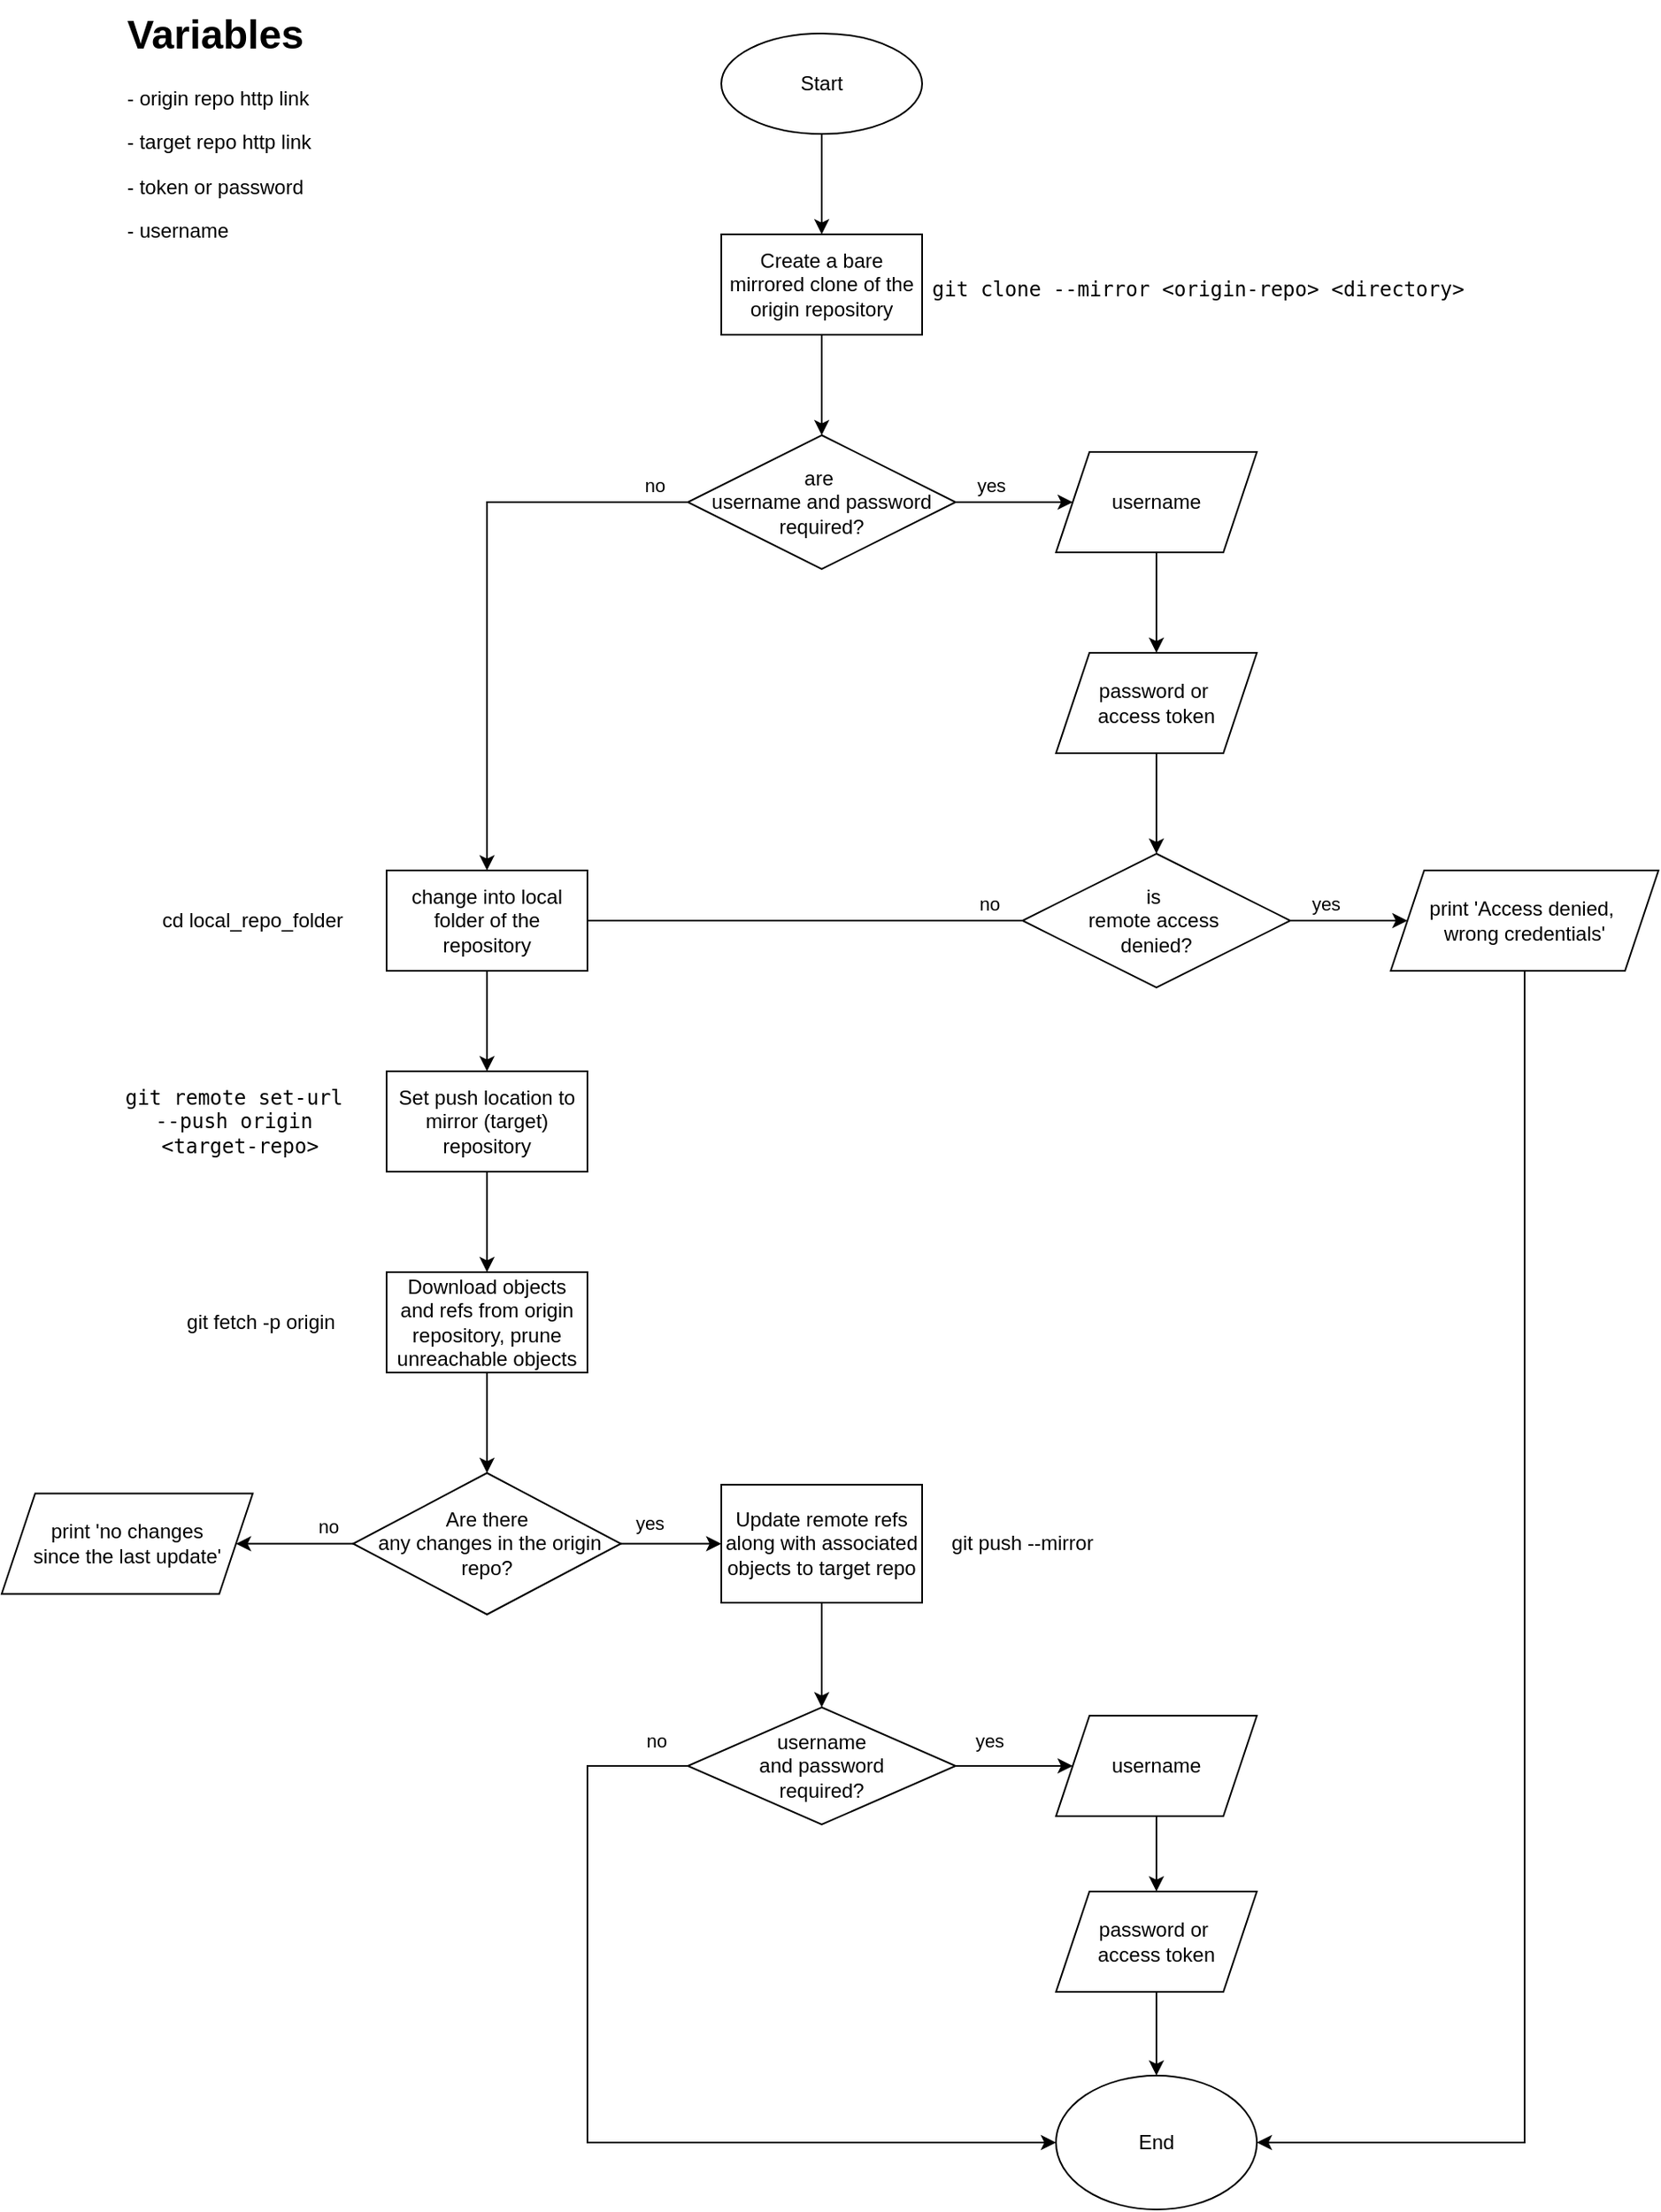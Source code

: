 <mxfile version="27.1.4">
  <diagram name="Page-1" id="1obYR7CRznuvn3wxZ2J3">
    <mxGraphModel dx="441" dy="853" grid="1" gridSize="10" guides="1" tooltips="1" connect="1" arrows="1" fold="1" page="1" pageScale="1" pageWidth="850" pageHeight="1100" math="0" shadow="0">
      <root>
        <mxCell id="0" />
        <mxCell id="1" parent="0" />
        <mxCell id="v1fekIy8P3kQK3e0y9ms-58" value="" style="edgeStyle=orthogonalEdgeStyle;rounded=0;orthogonalLoop=1;jettySize=auto;html=1;" edge="1" parent="1" source="v1fekIy8P3kQK3e0y9ms-1" target="v1fekIy8P3kQK3e0y9ms-57">
          <mxGeometry relative="1" as="geometry" />
        </mxCell>
        <mxCell id="v1fekIy8P3kQK3e0y9ms-1" value="Start" style="ellipse;whiteSpace=wrap;html=1;" vertex="1" parent="1">
          <mxGeometry x="1460" y="40" width="120" height="60" as="geometry" />
        </mxCell>
        <mxCell id="v1fekIy8P3kQK3e0y9ms-6" style="edgeStyle=orthogonalEdgeStyle;rounded=0;orthogonalLoop=1;jettySize=auto;html=1;entryX=0.5;entryY=0;entryDx=0;entryDy=0;" edge="1" parent="1" source="v1fekIy8P3kQK3e0y9ms-7" target="v1fekIy8P3kQK3e0y9ms-32">
          <mxGeometry relative="1" as="geometry" />
        </mxCell>
        <mxCell id="v1fekIy8P3kQK3e0y9ms-7" value="Download objects and refs from origin repository, prune unreachable objects" style="rounded=0;whiteSpace=wrap;html=1;" vertex="1" parent="1">
          <mxGeometry x="1260" y="780" width="120" height="60" as="geometry" />
        </mxCell>
        <mxCell id="v1fekIy8P3kQK3e0y9ms-70" value="" style="edgeStyle=orthogonalEdgeStyle;rounded=0;orthogonalLoop=1;jettySize=auto;html=1;" edge="1" parent="1" source="v1fekIy8P3kQK3e0y9ms-12" target="v1fekIy8P3kQK3e0y9ms-14">
          <mxGeometry relative="1" as="geometry" />
        </mxCell>
        <mxCell id="v1fekIy8P3kQK3e0y9ms-12" value="username" style="shape=parallelogram;perimeter=parallelogramPerimeter;whiteSpace=wrap;html=1;fixedSize=1;" vertex="1" parent="1">
          <mxGeometry x="1660" y="290" width="120" height="60" as="geometry" />
        </mxCell>
        <mxCell id="v1fekIy8P3kQK3e0y9ms-71" value="" style="edgeStyle=orthogonalEdgeStyle;rounded=0;orthogonalLoop=1;jettySize=auto;html=1;" edge="1" parent="1" source="v1fekIy8P3kQK3e0y9ms-14" target="v1fekIy8P3kQK3e0y9ms-19">
          <mxGeometry relative="1" as="geometry" />
        </mxCell>
        <mxCell id="v1fekIy8P3kQK3e0y9ms-14" value="&lt;div&gt;password or&amp;nbsp;&lt;/div&gt;&lt;div&gt;access token&lt;/div&gt;" style="shape=parallelogram;perimeter=parallelogramPerimeter;whiteSpace=wrap;html=1;fixedSize=1;" vertex="1" parent="1">
          <mxGeometry x="1660" y="410" width="120" height="60" as="geometry" />
        </mxCell>
        <mxCell id="v1fekIy8P3kQK3e0y9ms-15" value="" style="edgeStyle=orthogonalEdgeStyle;rounded=0;orthogonalLoop=1;jettySize=auto;html=1;exitX=1;exitY=0.5;exitDx=0;exitDy=0;" edge="1" parent="1" source="v1fekIy8P3kQK3e0y9ms-19" target="v1fekIy8P3kQK3e0y9ms-25">
          <mxGeometry relative="1" as="geometry" />
        </mxCell>
        <mxCell id="v1fekIy8P3kQK3e0y9ms-16" value="yes" style="edgeLabel;html=1;align=center;verticalAlign=middle;resizable=0;points=[];" vertex="1" connectable="0" parent="v1fekIy8P3kQK3e0y9ms-15">
          <mxGeometry x="0.265" y="1" relative="1" as="geometry">
            <mxPoint x="-24" y="-9" as="offset" />
          </mxGeometry>
        </mxCell>
        <mxCell id="v1fekIy8P3kQK3e0y9ms-17" style="edgeStyle=orthogonalEdgeStyle;rounded=0;orthogonalLoop=1;jettySize=auto;html=1;exitX=0;exitY=0.5;exitDx=0;exitDy=0;entryX=0.75;entryY=1;entryDx=0;entryDy=0;" edge="1" parent="1" source="v1fekIy8P3kQK3e0y9ms-19" target="v1fekIy8P3kQK3e0y9ms-41">
          <mxGeometry relative="1" as="geometry">
            <Array as="points">
              <mxPoint x="1350" y="570" />
            </Array>
          </mxGeometry>
        </mxCell>
        <mxCell id="v1fekIy8P3kQK3e0y9ms-18" value="no" style="edgeLabel;html=1;align=center;verticalAlign=middle;resizable=0;points=[];" vertex="1" connectable="0" parent="v1fekIy8P3kQK3e0y9ms-17">
          <mxGeometry x="-0.154" y="-2" relative="1" as="geometry">
            <mxPoint x="115" y="-8" as="offset" />
          </mxGeometry>
        </mxCell>
        <mxCell id="v1fekIy8P3kQK3e0y9ms-19" value="&lt;div&gt;is&amp;nbsp;&lt;/div&gt;&lt;div&gt;remote access&amp;nbsp;&lt;/div&gt;&lt;div&gt;denied?&lt;/div&gt;" style="rhombus;whiteSpace=wrap;html=1;" vertex="1" parent="1">
          <mxGeometry x="1640" y="530" width="160" height="80" as="geometry" />
        </mxCell>
        <mxCell id="v1fekIy8P3kQK3e0y9ms-20" style="edgeStyle=orthogonalEdgeStyle;rounded=0;orthogonalLoop=1;jettySize=auto;html=1;exitX=1;exitY=0.5;exitDx=0;exitDy=0;entryX=0;entryY=0.5;entryDx=0;entryDy=0;" edge="1" parent="1" source="v1fekIy8P3kQK3e0y9ms-24" target="v1fekIy8P3kQK3e0y9ms-12">
          <mxGeometry relative="1" as="geometry">
            <Array as="points">
              <mxPoint x="1670" y="320" />
              <mxPoint x="1670" y="320" />
            </Array>
          </mxGeometry>
        </mxCell>
        <mxCell id="v1fekIy8P3kQK3e0y9ms-21" value="yes" style="edgeLabel;html=1;align=center;verticalAlign=middle;resizable=0;points=[];" vertex="1" connectable="0" parent="v1fekIy8P3kQK3e0y9ms-20">
          <mxGeometry x="0.183" y="-1" relative="1" as="geometry">
            <mxPoint x="-21" y="-11" as="offset" />
          </mxGeometry>
        </mxCell>
        <mxCell id="v1fekIy8P3kQK3e0y9ms-68" value="" style="edgeStyle=orthogonalEdgeStyle;rounded=0;orthogonalLoop=1;jettySize=auto;html=1;" edge="1" parent="1" source="v1fekIy8P3kQK3e0y9ms-24" target="v1fekIy8P3kQK3e0y9ms-41">
          <mxGeometry relative="1" as="geometry" />
        </mxCell>
        <mxCell id="v1fekIy8P3kQK3e0y9ms-69" value="&lt;div&gt;no&lt;/div&gt;" style="edgeLabel;html=1;align=center;verticalAlign=middle;resizable=0;points=[];" vertex="1" connectable="0" parent="v1fekIy8P3kQK3e0y9ms-68">
          <mxGeometry x="-0.262" y="-1" relative="1" as="geometry">
            <mxPoint x="101" y="-16" as="offset" />
          </mxGeometry>
        </mxCell>
        <mxCell id="v1fekIy8P3kQK3e0y9ms-24" value="&lt;div&gt;are&amp;nbsp;&lt;/div&gt;&lt;div&gt;username and password required?&lt;/div&gt;" style="rhombus;whiteSpace=wrap;html=1;" vertex="1" parent="1">
          <mxGeometry x="1440" y="280" width="160" height="80" as="geometry" />
        </mxCell>
        <mxCell id="v1fekIy8P3kQK3e0y9ms-72" style="edgeStyle=orthogonalEdgeStyle;rounded=0;orthogonalLoop=1;jettySize=auto;html=1;entryX=1;entryY=0.5;entryDx=0;entryDy=0;exitX=0.5;exitY=1;exitDx=0;exitDy=0;" edge="1" parent="1" source="v1fekIy8P3kQK3e0y9ms-25" target="v1fekIy8P3kQK3e0y9ms-54">
          <mxGeometry relative="1" as="geometry">
            <Array as="points">
              <mxPoint x="1940" y="1300" />
            </Array>
          </mxGeometry>
        </mxCell>
        <mxCell id="v1fekIy8P3kQK3e0y9ms-25" value="&lt;div&gt;print &#39;Access denied,&amp;nbsp;&lt;/div&gt;&lt;div&gt;wrong credentials&#39;&lt;/div&gt;" style="shape=parallelogram;perimeter=parallelogramPerimeter;whiteSpace=wrap;html=1;fixedSize=1;" vertex="1" parent="1">
          <mxGeometry x="1860" y="540" width="160" height="60" as="geometry" />
        </mxCell>
        <mxCell id="v1fekIy8P3kQK3e0y9ms-28" value="git fetch -p origin" style="text;html=1;align=center;verticalAlign=middle;whiteSpace=wrap;rounded=0;" vertex="1" parent="1">
          <mxGeometry x="1130" y="795" width="110" height="30" as="geometry" />
        </mxCell>
        <mxCell id="v1fekIy8P3kQK3e0y9ms-31" value="yes" style="edgeStyle=orthogonalEdgeStyle;rounded=0;orthogonalLoop=1;jettySize=auto;html=1;exitX=1;exitY=0.5;exitDx=0;exitDy=0;entryX=0;entryY=0.5;entryDx=0;entryDy=0;" edge="1" parent="1" source="v1fekIy8P3kQK3e0y9ms-32" target="v1fekIy8P3kQK3e0y9ms-44">
          <mxGeometry x="-0.429" y="12" relative="1" as="geometry">
            <mxPoint x="1470" y="942.25" as="targetPoint" />
            <mxPoint as="offset" />
          </mxGeometry>
        </mxCell>
        <mxCell id="v1fekIy8P3kQK3e0y9ms-78" value="" style="edgeStyle=orthogonalEdgeStyle;rounded=0;orthogonalLoop=1;jettySize=auto;html=1;" edge="1" parent="1" source="v1fekIy8P3kQK3e0y9ms-32" target="v1fekIy8P3kQK3e0y9ms-75">
          <mxGeometry relative="1" as="geometry" />
        </mxCell>
        <mxCell id="v1fekIy8P3kQK3e0y9ms-79" value="no" style="edgeLabel;html=1;align=center;verticalAlign=middle;resizable=0;points=[];" vertex="1" connectable="0" parent="v1fekIy8P3kQK3e0y9ms-78">
          <mxGeometry x="-0.237" y="-1" relative="1" as="geometry">
            <mxPoint x="11" y="-10" as="offset" />
          </mxGeometry>
        </mxCell>
        <mxCell id="v1fekIy8P3kQK3e0y9ms-32" value="&lt;div&gt;Are there&lt;/div&gt;&lt;div&gt;&amp;nbsp;any&amp;nbsp;changes in the origin&lt;/div&gt;&lt;div&gt;repo?&lt;/div&gt;" style="rhombus;whiteSpace=wrap;html=1;" vertex="1" parent="1">
          <mxGeometry x="1240" y="900" width="160" height="84.5" as="geometry" />
        </mxCell>
        <mxCell id="v1fekIy8P3kQK3e0y9ms-37" style="edgeStyle=orthogonalEdgeStyle;rounded=0;orthogonalLoop=1;jettySize=auto;html=1;entryX=0.5;entryY=0;entryDx=0;entryDy=0;" edge="1" parent="1" source="v1fekIy8P3kQK3e0y9ms-38" target="v1fekIy8P3kQK3e0y9ms-7">
          <mxGeometry relative="1" as="geometry" />
        </mxCell>
        <mxCell id="v1fekIy8P3kQK3e0y9ms-38" value="Set push location to mirror (target) repository" style="rounded=0;whiteSpace=wrap;html=1;" vertex="1" parent="1">
          <mxGeometry x="1260" y="660" width="120" height="60" as="geometry" />
        </mxCell>
        <mxCell id="v1fekIy8P3kQK3e0y9ms-40" style="edgeStyle=orthogonalEdgeStyle;rounded=0;orthogonalLoop=1;jettySize=auto;html=1;entryX=0.5;entryY=0;entryDx=0;entryDy=0;" edge="1" parent="1" source="v1fekIy8P3kQK3e0y9ms-41" target="v1fekIy8P3kQK3e0y9ms-38">
          <mxGeometry relative="1" as="geometry" />
        </mxCell>
        <mxCell id="v1fekIy8P3kQK3e0y9ms-41" value="change into local folder of the repository" style="rounded=0;whiteSpace=wrap;html=1;" vertex="1" parent="1">
          <mxGeometry x="1260" y="540" width="120" height="60" as="geometry" />
        </mxCell>
        <mxCell id="v1fekIy8P3kQK3e0y9ms-42" value="cd local_repo_folder" style="text;html=1;align=center;verticalAlign=middle;whiteSpace=wrap;rounded=0;" vertex="1" parent="1">
          <mxGeometry x="1120" y="555" width="120" height="30" as="geometry" />
        </mxCell>
        <mxCell id="v1fekIy8P3kQK3e0y9ms-43" value="" style="edgeStyle=orthogonalEdgeStyle;rounded=0;orthogonalLoop=1;jettySize=auto;html=1;" edge="1" parent="1" source="v1fekIy8P3kQK3e0y9ms-44" target="v1fekIy8P3kQK3e0y9ms-49">
          <mxGeometry relative="1" as="geometry" />
        </mxCell>
        <mxCell id="v1fekIy8P3kQK3e0y9ms-44" value="Update remote refs along with associated objects to target repo" style="rounded=0;whiteSpace=wrap;html=1;" vertex="1" parent="1">
          <mxGeometry x="1460" y="907" width="120" height="70.5" as="geometry" />
        </mxCell>
        <mxCell id="v1fekIy8P3kQK3e0y9ms-45" value="&lt;div&gt;git push --mirror&lt;/div&gt;" style="text;html=1;align=center;verticalAlign=middle;whiteSpace=wrap;rounded=0;" vertex="1" parent="1">
          <mxGeometry x="1590" y="927.25" width="100" height="30" as="geometry" />
        </mxCell>
        <mxCell id="v1fekIy8P3kQK3e0y9ms-46" style="edgeStyle=orthogonalEdgeStyle;rounded=0;orthogonalLoop=1;jettySize=auto;html=1;exitX=1;exitY=0.5;exitDx=0;exitDy=0;" edge="1" parent="1" source="v1fekIy8P3kQK3e0y9ms-49" target="v1fekIy8P3kQK3e0y9ms-51">
          <mxGeometry relative="1" as="geometry">
            <Array as="points">
              <mxPoint x="1640" y="1075" />
              <mxPoint x="1640" y="1075" />
            </Array>
          </mxGeometry>
        </mxCell>
        <mxCell id="v1fekIy8P3kQK3e0y9ms-47" value="yes" style="edgeLabel;html=1;align=center;verticalAlign=middle;resizable=0;points=[];" vertex="1" connectable="0" parent="v1fekIy8P3kQK3e0y9ms-46">
          <mxGeometry x="0.246" y="3" relative="1" as="geometry">
            <mxPoint x="-24" y="-12" as="offset" />
          </mxGeometry>
        </mxCell>
        <mxCell id="v1fekIy8P3kQK3e0y9ms-48" style="edgeStyle=orthogonalEdgeStyle;rounded=0;orthogonalLoop=1;jettySize=auto;html=1;exitX=0;exitY=0.5;exitDx=0;exitDy=0;entryX=0;entryY=0.5;entryDx=0;entryDy=0;" edge="1" parent="1" source="v1fekIy8P3kQK3e0y9ms-49" target="v1fekIy8P3kQK3e0y9ms-54">
          <mxGeometry relative="1" as="geometry">
            <mxPoint x="1530" y="1879.5" as="targetPoint" />
            <Array as="points">
              <mxPoint x="1380" y="1075" />
              <mxPoint x="1380" y="1300" />
            </Array>
          </mxGeometry>
        </mxCell>
        <mxCell id="v1fekIy8P3kQK3e0y9ms-80" value="no" style="edgeLabel;html=1;align=center;verticalAlign=middle;resizable=0;points=[];" vertex="1" connectable="0" parent="v1fekIy8P3kQK3e0y9ms-48">
          <mxGeometry x="-0.876" y="-2" relative="1" as="geometry">
            <mxPoint x="16" y="-13" as="offset" />
          </mxGeometry>
        </mxCell>
        <mxCell id="v1fekIy8P3kQK3e0y9ms-49" value="&lt;div&gt;username&lt;/div&gt;&lt;div&gt;and password&lt;/div&gt;&lt;div&gt;required?&lt;/div&gt;" style="rhombus;whiteSpace=wrap;html=1;" vertex="1" parent="1">
          <mxGeometry x="1440" y="1040" width="160" height="70" as="geometry" />
        </mxCell>
        <mxCell id="v1fekIy8P3kQK3e0y9ms-50" value="" style="edgeStyle=orthogonalEdgeStyle;rounded=0;orthogonalLoop=1;jettySize=auto;html=1;" edge="1" parent="1" source="v1fekIy8P3kQK3e0y9ms-51" target="v1fekIy8P3kQK3e0y9ms-53">
          <mxGeometry relative="1" as="geometry" />
        </mxCell>
        <mxCell id="v1fekIy8P3kQK3e0y9ms-51" value="username" style="shape=parallelogram;perimeter=parallelogramPerimeter;whiteSpace=wrap;html=1;fixedSize=1;" vertex="1" parent="1">
          <mxGeometry x="1660" y="1045" width="120" height="60" as="geometry" />
        </mxCell>
        <mxCell id="v1fekIy8P3kQK3e0y9ms-52" style="edgeStyle=orthogonalEdgeStyle;rounded=0;orthogonalLoop=1;jettySize=auto;html=1;entryX=0.5;entryY=0;entryDx=0;entryDy=0;exitX=0.5;exitY=1;exitDx=0;exitDy=0;" edge="1" parent="1" source="v1fekIy8P3kQK3e0y9ms-53" target="v1fekIy8P3kQK3e0y9ms-54">
          <mxGeometry relative="1" as="geometry" />
        </mxCell>
        <mxCell id="v1fekIy8P3kQK3e0y9ms-53" value="&lt;div&gt;password or&amp;nbsp;&lt;/div&gt;&lt;div&gt;access token&lt;/div&gt;" style="shape=parallelogram;perimeter=parallelogramPerimeter;whiteSpace=wrap;html=1;fixedSize=1;" vertex="1" parent="1">
          <mxGeometry x="1660" y="1150" width="120" height="60" as="geometry" />
        </mxCell>
        <mxCell id="v1fekIy8P3kQK3e0y9ms-54" value="End" style="ellipse;whiteSpace=wrap;html=1;" vertex="1" parent="1">
          <mxGeometry x="1660" y="1260" width="120" height="80" as="geometry" />
        </mxCell>
        <mxCell id="v1fekIy8P3kQK3e0y9ms-56" value="&lt;pre&gt;&lt;code class=&quot;hljs language-shell&quot;&gt;git clone --mirror &amp;lt;origin-repo&amp;gt; &lt;/code&gt;&amp;lt;directory&amp;gt;&lt;/pre&gt;" style="text;html=1;align=center;verticalAlign=middle;whiteSpace=wrap;rounded=0;" vertex="1" parent="1">
          <mxGeometry x="1600" y="165" width="290" height="55" as="geometry" />
        </mxCell>
        <mxCell id="v1fekIy8P3kQK3e0y9ms-61" style="edgeStyle=orthogonalEdgeStyle;rounded=0;orthogonalLoop=1;jettySize=auto;html=1;entryX=0.5;entryY=0;entryDx=0;entryDy=0;" edge="1" parent="1" source="v1fekIy8P3kQK3e0y9ms-57" target="v1fekIy8P3kQK3e0y9ms-24">
          <mxGeometry relative="1" as="geometry">
            <Array as="points">
              <mxPoint x="1520" y="190" />
            </Array>
          </mxGeometry>
        </mxCell>
        <mxCell id="v1fekIy8P3kQK3e0y9ms-57" value="Create a bare mirrored clone of the origin repository" style="rounded=0;whiteSpace=wrap;html=1;" vertex="1" parent="1">
          <mxGeometry x="1460" y="160" width="120" height="60" as="geometry" />
        </mxCell>
        <mxCell id="v1fekIy8P3kQK3e0y9ms-63" value="&lt;pre&gt;&lt;code class=&quot;hljs language-shell&quot;&gt;git remote set-url &lt;br&gt;--push origin &lt;br&gt;&amp;lt;target-repo&amp;gt;&lt;/code&gt;&lt;/pre&gt;" style="text;html=1;align=center;verticalAlign=middle;whiteSpace=wrap;rounded=0;" vertex="1" parent="1">
          <mxGeometry x="1105" y="665" width="135" height="50" as="geometry" />
        </mxCell>
        <mxCell id="v1fekIy8P3kQK3e0y9ms-67" value="&lt;h1 style=&quot;margin-top: 0px;&quot;&gt;Variables&lt;/h1&gt;&lt;p&gt;- origin repo http link&lt;/p&gt;&lt;p&gt;- target repo http link&lt;/p&gt;&lt;p&gt;- token or password&lt;/p&gt;&lt;p&gt;- username&lt;/p&gt;" style="text;html=1;whiteSpace=wrap;overflow=hidden;rounded=0;" vertex="1" parent="1">
          <mxGeometry x="1102.5" y="20" width="177.5" height="150" as="geometry" />
        </mxCell>
        <mxCell id="v1fekIy8P3kQK3e0y9ms-75" value="&lt;div&gt;print &#39;no changes&lt;/div&gt;&lt;div&gt;since the last update&#39;&lt;/div&gt;" style="shape=parallelogram;perimeter=parallelogramPerimeter;whiteSpace=wrap;html=1;fixedSize=1;" vertex="1" parent="1">
          <mxGeometry x="1030" y="912.25" width="150" height="60" as="geometry" />
        </mxCell>
      </root>
    </mxGraphModel>
  </diagram>
</mxfile>
